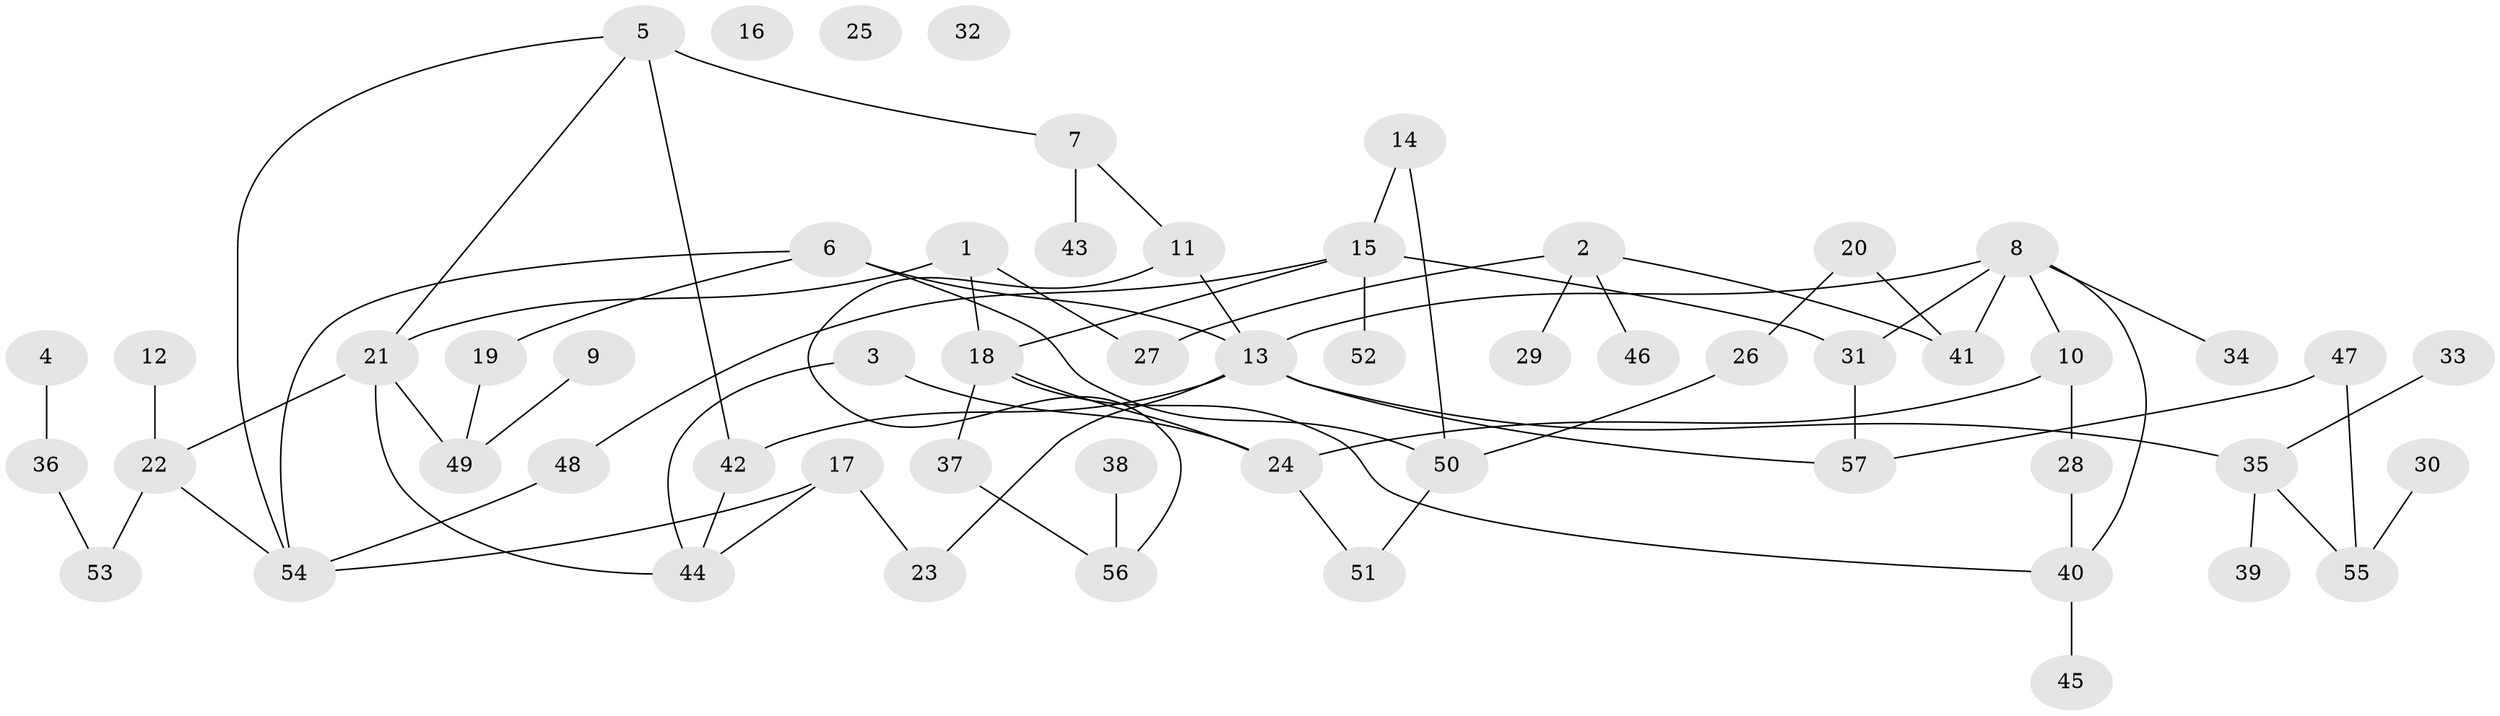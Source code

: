 // Generated by graph-tools (version 1.1) at 2025/49/03/09/25 03:49:13]
// undirected, 57 vertices, 73 edges
graph export_dot {
graph [start="1"]
  node [color=gray90,style=filled];
  1;
  2;
  3;
  4;
  5;
  6;
  7;
  8;
  9;
  10;
  11;
  12;
  13;
  14;
  15;
  16;
  17;
  18;
  19;
  20;
  21;
  22;
  23;
  24;
  25;
  26;
  27;
  28;
  29;
  30;
  31;
  32;
  33;
  34;
  35;
  36;
  37;
  38;
  39;
  40;
  41;
  42;
  43;
  44;
  45;
  46;
  47;
  48;
  49;
  50;
  51;
  52;
  53;
  54;
  55;
  56;
  57;
  1 -- 18;
  1 -- 21;
  1 -- 27;
  2 -- 27;
  2 -- 29;
  2 -- 41;
  2 -- 46;
  3 -- 24;
  3 -- 44;
  4 -- 36;
  5 -- 7;
  5 -- 21;
  5 -- 42;
  5 -- 54;
  6 -- 13;
  6 -- 19;
  6 -- 50;
  6 -- 54;
  7 -- 11;
  7 -- 43;
  8 -- 10;
  8 -- 13;
  8 -- 31;
  8 -- 34;
  8 -- 40;
  8 -- 41;
  9 -- 49;
  10 -- 24;
  10 -- 28;
  11 -- 13;
  11 -- 56;
  12 -- 22;
  13 -- 23;
  13 -- 35;
  13 -- 42;
  13 -- 57;
  14 -- 15;
  14 -- 50;
  15 -- 18;
  15 -- 31;
  15 -- 48;
  15 -- 52;
  17 -- 23;
  17 -- 44;
  17 -- 54;
  18 -- 24;
  18 -- 37;
  18 -- 40;
  19 -- 49;
  20 -- 26;
  20 -- 41;
  21 -- 22;
  21 -- 44;
  21 -- 49;
  22 -- 53;
  22 -- 54;
  24 -- 51;
  26 -- 50;
  28 -- 40;
  30 -- 55;
  31 -- 57;
  33 -- 35;
  35 -- 39;
  35 -- 55;
  36 -- 53;
  37 -- 56;
  38 -- 56;
  40 -- 45;
  42 -- 44;
  47 -- 55;
  47 -- 57;
  48 -- 54;
  50 -- 51;
}
